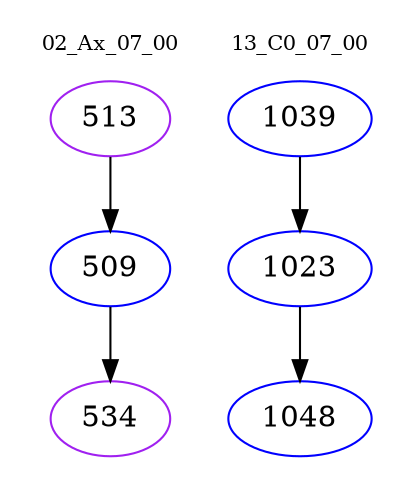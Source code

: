 digraph{
subgraph cluster_0 {
color = white
label = "02_Ax_07_00";
fontsize=10;
T0_513 [label="513", color="purple"]
T0_513 -> T0_509 [color="black"]
T0_509 [label="509", color="blue"]
T0_509 -> T0_534 [color="black"]
T0_534 [label="534", color="purple"]
}
subgraph cluster_1 {
color = white
label = "13_C0_07_00";
fontsize=10;
T1_1039 [label="1039", color="blue"]
T1_1039 -> T1_1023 [color="black"]
T1_1023 [label="1023", color="blue"]
T1_1023 -> T1_1048 [color="black"]
T1_1048 [label="1048", color="blue"]
}
}
